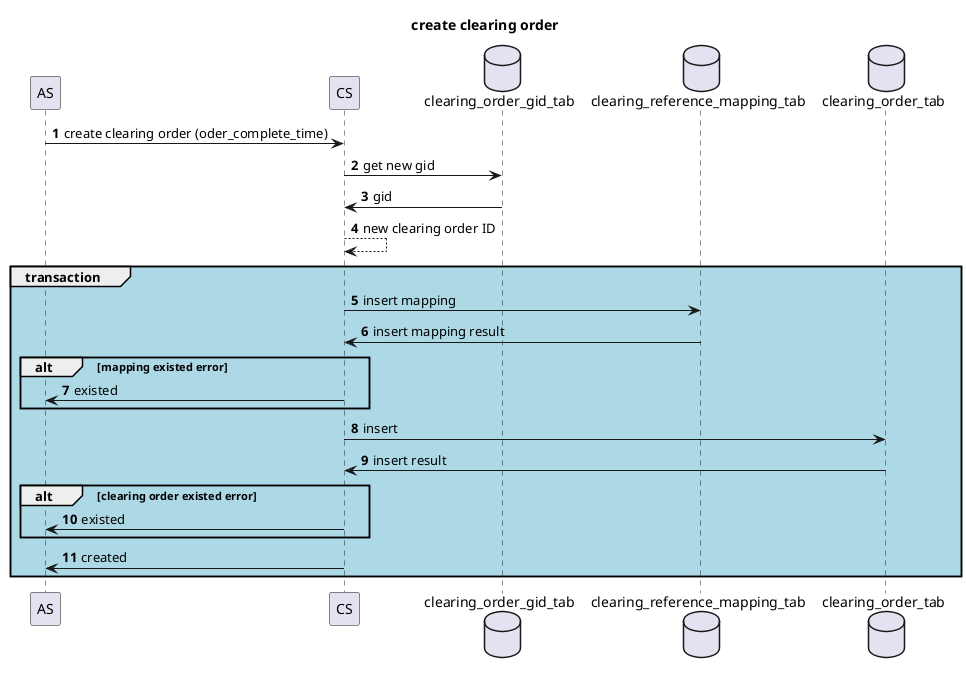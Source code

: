 @startuml
autonumber

title create clearing order

participant AS as AS
participant CS as CS
database clearing_order_gid_tab
database clearing_reference_mapping_tab
database clearing_order_tab

AS -> CS : create clearing order (oder_complete_time)
CS -> clearing_order_gid_tab: get new gid
CS <- clearing_order_gid_tab: gid
CS --> CS: new clearing order ID

group #LightBlue transaction
CS -> clearing_reference_mapping_tab: insert mapping
CS <- clearing_reference_mapping_tab: insert mapping result

alt mapping existed error
AS <- CS: existed
end alt

CS -> clearing_order_tab: insert
CS <- clearing_order_tab: insert result
alt clearing order existed error
AS <- CS: existed
end alt

AS <- CS : created
end group

@enduml
